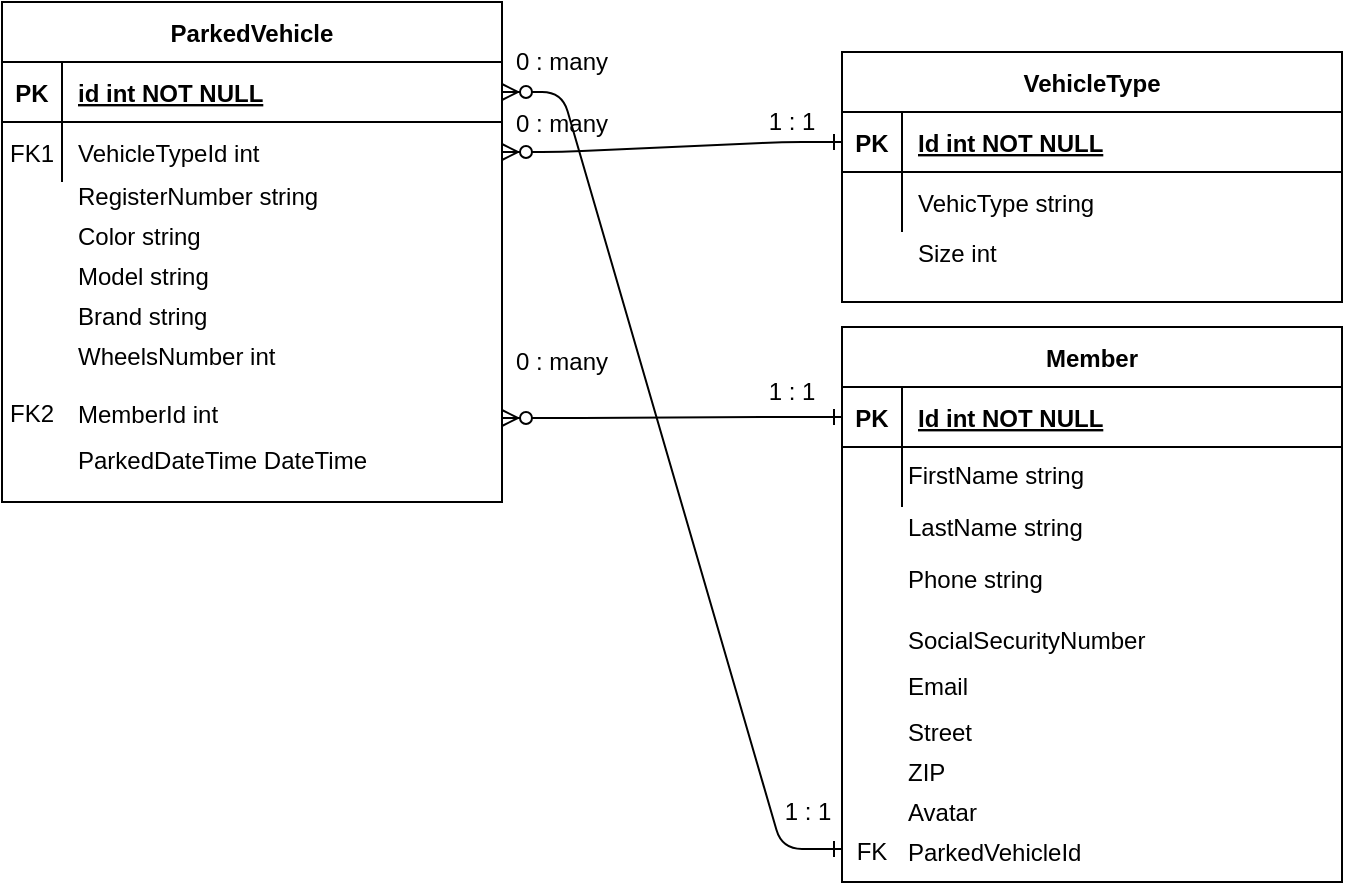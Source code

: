 <mxfile version="13.8.3" type="device"><diagram id="R2lEEEUBdFMjLlhIrx00" name="Page-1"><mxGraphModel dx="1422" dy="744" grid="1" gridSize="10" guides="1" tooltips="1" connect="1" arrows="1" fold="1" page="1" pageScale="1" pageWidth="850" pageHeight="1100" math="0" shadow="0" extFonts="Permanent Marker^https://fonts.googleapis.com/css?family=Permanent+Marker"><root><mxCell id="0"/><mxCell id="1" parent="0"/><mxCell id="C-vyLk0tnHw3VtMMgP7b-1" value="" style="edgeStyle=entityRelationEdgeStyle;endArrow=ERone;startArrow=ERzeroToMany;endFill=0;startFill=1;entryX=0;entryY=0.5;entryDx=0;entryDy=0;" parent="1" edge="1"><mxGeometry width="100" height="100" relative="1" as="geometry"><mxPoint x="310" y="288" as="sourcePoint"/><mxPoint x="480" y="287.5" as="targetPoint"/></mxGeometry></mxCell><mxCell id="C-vyLk0tnHw3VtMMgP7b-23" value="ParkedVehicle" style="shape=table;startSize=30;container=1;collapsible=1;childLayout=tableLayout;fixedRows=1;rowLines=0;fontStyle=1;align=center;resizeLast=1;" parent="1" vertex="1"><mxGeometry x="60" y="80" width="250" height="250" as="geometry"/></mxCell><mxCell id="C-vyLk0tnHw3VtMMgP7b-24" value="" style="shape=partialRectangle;collapsible=0;dropTarget=0;pointerEvents=0;fillColor=none;points=[[0,0.5],[1,0.5]];portConstraint=eastwest;top=0;left=0;right=0;bottom=1;" parent="C-vyLk0tnHw3VtMMgP7b-23" vertex="1"><mxGeometry y="30" width="250" height="30" as="geometry"/></mxCell><mxCell id="C-vyLk0tnHw3VtMMgP7b-25" value="PK" style="shape=partialRectangle;overflow=hidden;connectable=0;fillColor=none;top=0;left=0;bottom=0;right=0;fontStyle=1;" parent="C-vyLk0tnHw3VtMMgP7b-24" vertex="1"><mxGeometry width="30" height="30" as="geometry"/></mxCell><mxCell id="C-vyLk0tnHw3VtMMgP7b-26" value="id int NOT NULL " style="shape=partialRectangle;overflow=hidden;connectable=0;fillColor=none;top=0;left=0;bottom=0;right=0;align=left;spacingLeft=6;fontStyle=5;" parent="C-vyLk0tnHw3VtMMgP7b-24" vertex="1"><mxGeometry x="30" width="220" height="30" as="geometry"/></mxCell><mxCell id="C-vyLk0tnHw3VtMMgP7b-27" value="" style="shape=partialRectangle;collapsible=0;dropTarget=0;pointerEvents=0;fillColor=none;points=[[0,0.5],[1,0.5]];portConstraint=eastwest;top=0;left=0;right=0;bottom=0;" parent="C-vyLk0tnHw3VtMMgP7b-23" vertex="1"><mxGeometry y="60" width="250" height="30" as="geometry"/></mxCell><mxCell id="C-vyLk0tnHw3VtMMgP7b-28" value="" style="shape=partialRectangle;overflow=hidden;connectable=0;fillColor=none;top=0;left=0;bottom=0;right=0;" parent="C-vyLk0tnHw3VtMMgP7b-27" vertex="1"><mxGeometry width="30" height="30" as="geometry"/></mxCell><mxCell id="C-vyLk0tnHw3VtMMgP7b-29" value="VehicleTypeId int" style="shape=partialRectangle;overflow=hidden;connectable=0;fillColor=none;top=0;left=0;bottom=0;right=0;align=left;spacingLeft=6;" parent="C-vyLk0tnHw3VtMMgP7b-27" vertex="1"><mxGeometry x="30" width="220" height="30" as="geometry"/></mxCell><mxCell id="QqNzqw2DzFEVBb72WJGt-21" value="RegisterNumber string" style="shape=partialRectangle;overflow=hidden;connectable=0;fillColor=none;top=0;left=0;bottom=0;right=0;align=left;spacingLeft=6;" parent="1" vertex="1"><mxGeometry x="90" y="160" width="220" height="33" as="geometry"/></mxCell><mxCell id="QqNzqw2DzFEVBb72WJGt-22" value="Color string" style="shape=partialRectangle;overflow=hidden;connectable=0;fillColor=none;top=0;left=0;bottom=0;right=0;align=left;spacingLeft=6;" parent="1" vertex="1"><mxGeometry x="90" y="180" width="220" height="33" as="geometry"/></mxCell><mxCell id="QqNzqw2DzFEVBb72WJGt-23" value="Model string" style="shape=partialRectangle;overflow=hidden;connectable=0;fillColor=none;top=0;left=0;bottom=0;right=0;align=left;spacingLeft=6;" parent="1" vertex="1"><mxGeometry x="90" y="200" width="220" height="33" as="geometry"/></mxCell><mxCell id="QqNzqw2DzFEVBb72WJGt-24" value="Brand string" style="shape=partialRectangle;overflow=hidden;connectable=0;fillColor=none;top=0;left=0;bottom=0;right=0;align=left;spacingLeft=6;" parent="1" vertex="1"><mxGeometry x="90" y="220" width="220" height="33" as="geometry"/></mxCell><mxCell id="QqNzqw2DzFEVBb72WJGt-25" value="WheelsNumber int" style="shape=partialRectangle;overflow=hidden;connectable=0;fillColor=none;top=0;left=0;bottom=0;right=0;align=left;spacingLeft=6;" parent="1" vertex="1"><mxGeometry x="90" y="240" width="220" height="33" as="geometry"/></mxCell><mxCell id="QqNzqw2DzFEVBb72WJGt-26" value="VehicleType" style="shape=table;startSize=30;container=1;collapsible=1;childLayout=tableLayout;fixedRows=1;rowLines=0;fontStyle=1;align=center;resizeLast=1;" parent="1" vertex="1"><mxGeometry x="480" y="105" width="250" height="125" as="geometry"/></mxCell><mxCell id="QqNzqw2DzFEVBb72WJGt-27" value="" style="shape=partialRectangle;collapsible=0;dropTarget=0;pointerEvents=0;fillColor=none;points=[[0,0.5],[1,0.5]];portConstraint=eastwest;top=0;left=0;right=0;bottom=1;" parent="QqNzqw2DzFEVBb72WJGt-26" vertex="1"><mxGeometry y="30" width="250" height="30" as="geometry"/></mxCell><mxCell id="QqNzqw2DzFEVBb72WJGt-28" value="PK" style="shape=partialRectangle;overflow=hidden;connectable=0;fillColor=none;top=0;left=0;bottom=0;right=0;fontStyle=1;" parent="QqNzqw2DzFEVBb72WJGt-27" vertex="1"><mxGeometry width="30" height="30" as="geometry"/></mxCell><mxCell id="QqNzqw2DzFEVBb72WJGt-29" value="Id int NOT NULL " style="shape=partialRectangle;overflow=hidden;connectable=0;fillColor=none;top=0;left=0;bottom=0;right=0;align=left;spacingLeft=6;fontStyle=5;" parent="QqNzqw2DzFEVBb72WJGt-27" vertex="1"><mxGeometry x="30" width="220" height="30" as="geometry"/></mxCell><mxCell id="QqNzqw2DzFEVBb72WJGt-30" value="" style="shape=partialRectangle;collapsible=0;dropTarget=0;pointerEvents=0;fillColor=none;points=[[0,0.5],[1,0.5]];portConstraint=eastwest;top=0;left=0;right=0;bottom=0;" parent="QqNzqw2DzFEVBb72WJGt-26" vertex="1"><mxGeometry y="60" width="250" height="30" as="geometry"/></mxCell><mxCell id="QqNzqw2DzFEVBb72WJGt-31" value="" style="shape=partialRectangle;overflow=hidden;connectable=0;fillColor=none;top=0;left=0;bottom=0;right=0;" parent="QqNzqw2DzFEVBb72WJGt-30" vertex="1"><mxGeometry width="30" height="30" as="geometry"/></mxCell><mxCell id="QqNzqw2DzFEVBb72WJGt-32" value="VehicType string" style="shape=partialRectangle;overflow=hidden;connectable=0;fillColor=none;top=0;left=0;bottom=0;right=0;align=left;spacingLeft=6;" parent="QqNzqw2DzFEVBb72WJGt-30" vertex="1"><mxGeometry x="30" width="220" height="30" as="geometry"/></mxCell><mxCell id="QqNzqw2DzFEVBb72WJGt-36" value="" style="edgeStyle=entityRelationEdgeStyle;endArrow=ERone;startArrow=ERzeroToMany;endFill=0;startFill=1;entryX=0;entryY=0.5;entryDx=0;entryDy=0;exitX=1;exitY=0.5;exitDx=0;exitDy=0;" parent="1" source="C-vyLk0tnHw3VtMMgP7b-27" target="QqNzqw2DzFEVBb72WJGt-27" edge="1"><mxGeometry width="100" height="100" relative="1" as="geometry"><mxPoint x="310" y="150" as="sourcePoint"/><mxPoint x="490" y="150" as="targetPoint"/></mxGeometry></mxCell><mxCell id="QqNzqw2DzFEVBb72WJGt-37" value="FK2" style="shape=partialRectangle;overflow=hidden;connectable=0;fillColor=none;top=0;left=0;bottom=0;right=0;fontStyle=0;" parent="1" vertex="1"><mxGeometry x="60" y="270" width="30" height="30" as="geometry"/></mxCell><mxCell id="QqNzqw2DzFEVBb72WJGt-38" value="MemberId int" style="shape=partialRectangle;overflow=hidden;connectable=0;fillColor=none;top=0;left=0;bottom=0;right=0;align=left;spacingLeft=6;" parent="1" vertex="1"><mxGeometry x="90" y="269" width="220" height="33" as="geometry"/></mxCell><mxCell id="QqNzqw2DzFEVBb72WJGt-39" value="FK1" style="shape=partialRectangle;overflow=hidden;connectable=0;fillColor=none;top=0;left=0;bottom=0;right=0;fontStyle=0;" parent="1" vertex="1"><mxGeometry x="60" y="140" width="30" height="30" as="geometry"/></mxCell><mxCell id="QqNzqw2DzFEVBb72WJGt-50" value="0 : many" style="text;html=1;strokeColor=none;fillColor=none;align=center;verticalAlign=middle;whiteSpace=wrap;rounded=0;" parent="1" vertex="1"><mxGeometry x="310" y="250" width="60" height="20" as="geometry"/></mxCell><mxCell id="QqNzqw2DzFEVBb72WJGt-51" value="1 : 1" style="text;html=1;strokeColor=none;fillColor=none;align=center;verticalAlign=middle;whiteSpace=wrap;rounded=0;" parent="1" vertex="1"><mxGeometry x="425" y="130" width="60" height="20" as="geometry"/></mxCell><mxCell id="QqNzqw2DzFEVBb72WJGt-52" value="1 : 1" style="text;html=1;strokeColor=none;fillColor=none;align=center;verticalAlign=middle;whiteSpace=wrap;rounded=0;" parent="1" vertex="1"><mxGeometry x="425" y="265" width="60" height="20" as="geometry"/></mxCell><mxCell id="QqNzqw2DzFEVBb72WJGt-53" value="0 : many" style="text;html=1;strokeColor=none;fillColor=none;align=center;verticalAlign=middle;whiteSpace=wrap;rounded=0;" parent="1" vertex="1"><mxGeometry x="310" y="131" width="60" height="20" as="geometry"/></mxCell><mxCell id="QqNzqw2DzFEVBb72WJGt-54" value="ParkedDateTime DateTime " style="shape=partialRectangle;overflow=hidden;connectable=0;fillColor=none;top=0;left=0;bottom=0;right=0;align=left;spacingLeft=6;" parent="1" vertex="1"><mxGeometry x="90" y="292" width="220" height="33" as="geometry"/></mxCell><mxCell id="LoRq3zJxrGA6JPp-TzU2-1" value="Size int" style="shape=partialRectangle;overflow=hidden;connectable=0;fillColor=none;top=0;left=0;bottom=0;right=0;align=left;spacingLeft=6;" vertex="1" parent="1"><mxGeometry x="510" y="190" width="220" height="30" as="geometry"/></mxCell><mxCell id="C-vyLk0tnHw3VtMMgP7b-2" value="Member" style="shape=table;startSize=30;container=1;collapsible=1;childLayout=tableLayout;fixedRows=1;rowLines=0;fontStyle=1;align=center;resizeLast=1;" parent="1" vertex="1"><mxGeometry x="480" y="242.5" width="250" height="277.5" as="geometry"/></mxCell><mxCell id="C-vyLk0tnHw3VtMMgP7b-3" value="" style="shape=partialRectangle;collapsible=0;dropTarget=0;pointerEvents=0;fillColor=none;points=[[0,0.5],[1,0.5]];portConstraint=eastwest;top=0;left=0;right=0;bottom=1;" parent="C-vyLk0tnHw3VtMMgP7b-2" vertex="1"><mxGeometry y="30" width="250" height="30" as="geometry"/></mxCell><mxCell id="C-vyLk0tnHw3VtMMgP7b-4" value="PK" style="shape=partialRectangle;overflow=hidden;connectable=0;fillColor=none;top=0;left=0;bottom=0;right=0;fontStyle=1;" parent="C-vyLk0tnHw3VtMMgP7b-3" vertex="1"><mxGeometry width="30" height="30" as="geometry"/></mxCell><mxCell id="C-vyLk0tnHw3VtMMgP7b-5" value="Id int NOT NULL " style="shape=partialRectangle;overflow=hidden;connectable=0;fillColor=none;top=0;left=0;bottom=0;right=0;align=left;spacingLeft=6;fontStyle=5;" parent="C-vyLk0tnHw3VtMMgP7b-3" vertex="1"><mxGeometry x="30" width="220" height="30" as="geometry"/></mxCell><mxCell id="C-vyLk0tnHw3VtMMgP7b-6" value="" style="shape=partialRectangle;collapsible=0;dropTarget=0;pointerEvents=0;fillColor=none;points=[[0,0.5],[1,0.5]];portConstraint=eastwest;top=0;left=0;right=0;bottom=0;" parent="C-vyLk0tnHw3VtMMgP7b-2" vertex="1"><mxGeometry y="60" width="250" height="30" as="geometry"/></mxCell><mxCell id="C-vyLk0tnHw3VtMMgP7b-7" value="" style="shape=partialRectangle;overflow=hidden;connectable=0;fillColor=none;top=0;left=0;bottom=0;right=0;" parent="C-vyLk0tnHw3VtMMgP7b-6" vertex="1"><mxGeometry width="30" height="30" as="geometry"/></mxCell><mxCell id="C-vyLk0tnHw3VtMMgP7b-8" value="" style="shape=partialRectangle;overflow=hidden;connectable=0;fillColor=none;top=0;left=0;bottom=0;right=0;align=left;spacingLeft=6;" parent="C-vyLk0tnHw3VtMMgP7b-6" vertex="1"><mxGeometry x="30" width="220" height="30" as="geometry"/></mxCell><mxCell id="QqNzqw2DzFEVBb72WJGt-41" value="FirstName string" style="shape=partialRectangle;overflow=hidden;connectable=0;fillColor=none;top=0;left=0;bottom=0;right=0;align=left;spacingLeft=6;" parent="1" vertex="1"><mxGeometry x="505" y="301.114" width="220" height="30.058" as="geometry"/></mxCell><mxCell id="QqNzqw2DzFEVBb72WJGt-42" value="LastName string" style="shape=partialRectangle;overflow=hidden;connectable=0;fillColor=none;top=0;left=0;bottom=0;right=0;align=left;spacingLeft=6;" parent="1" vertex="1"><mxGeometry x="505" y="327.164" width="220" height="30.058" as="geometry"/></mxCell><mxCell id="QqNzqw2DzFEVBb72WJGt-44" value="Phone string" style="shape=partialRectangle;overflow=hidden;connectable=0;fillColor=none;top=0;left=0;bottom=0;right=0;align=left;spacingLeft=6;" parent="1" vertex="1"><mxGeometry x="505" y="353.215" width="220" height="30.058" as="geometry"/></mxCell><mxCell id="QqNzqw2DzFEVBb72WJGt-45" value="SocialSecurityNumber" style="shape=partialRectangle;overflow=hidden;connectable=0;fillColor=none;top=0;left=0;bottom=0;right=0;align=left;spacingLeft=6;" parent="1" vertex="1"><mxGeometry x="505" y="383.273" width="220" height="30.058" as="geometry"/></mxCell><mxCell id="QqNzqw2DzFEVBb72WJGt-46" value="Email" style="shape=partialRectangle;overflow=hidden;connectable=0;fillColor=none;top=0;left=0;bottom=0;right=0;align=left;spacingLeft=6;" parent="1" vertex="1"><mxGeometry x="505" y="406.318" width="220" height="30.058" as="geometry"/></mxCell><mxCell id="QqNzqw2DzFEVBb72WJGt-47" value="Street" style="shape=partialRectangle;overflow=hidden;connectable=0;fillColor=none;top=0;left=0;bottom=0;right=0;align=left;spacingLeft=6;" parent="1" vertex="1"><mxGeometry x="505" y="429.363" width="220" height="30.058" as="geometry"/></mxCell><mxCell id="QqNzqw2DzFEVBb72WJGt-48" value="ZIP" style="shape=partialRectangle;overflow=hidden;connectable=0;fillColor=none;top=0;left=0;bottom=0;right=0;align=left;spacingLeft=6;" parent="1" vertex="1"><mxGeometry x="505" y="449.402" width="220" height="30.058" as="geometry"/></mxCell><mxCell id="QqNzqw2DzFEVBb72WJGt-49" value="Avatar" style="shape=partialRectangle;overflow=hidden;connectable=0;fillColor=none;top=0;left=0;bottom=0;right=0;align=left;spacingLeft=6;" parent="1" vertex="1"><mxGeometry x="505" y="469.441" width="220" height="30.058" as="geometry"/></mxCell><mxCell id="LoRq3zJxrGA6JPp-TzU2-3" value="ParkedVehicleId" style="shape=partialRectangle;overflow=hidden;connectable=0;fillColor=none;top=0;left=0;bottom=0;right=0;align=left;spacingLeft=6;" vertex="1" parent="1"><mxGeometry x="505" y="489.441" width="220" height="30.058" as="geometry"/></mxCell><mxCell id="LoRq3zJxrGA6JPp-TzU2-5" value="FK" style="shape=partialRectangle;overflow=hidden;connectable=0;fillColor=none;top=0;left=0;bottom=0;right=0;fontStyle=0;" vertex="1" parent="1"><mxGeometry x="480" y="489" width="30" height="30" as="geometry"/></mxCell><mxCell id="LoRq3zJxrGA6JPp-TzU2-6" value="" style="edgeStyle=entityRelationEdgeStyle;endArrow=ERone;startArrow=ERzeroToMany;endFill=0;startFill=1;entryX=0;entryY=0.5;entryDx=0;entryDy=0;exitX=1;exitY=0.5;exitDx=0;exitDy=0;" edge="1" parent="1" source="C-vyLk0tnHw3VtMMgP7b-24"><mxGeometry width="100" height="100" relative="1" as="geometry"><mxPoint x="310" y="504" as="sourcePoint"/><mxPoint x="480" y="503.5" as="targetPoint"/></mxGeometry></mxCell><mxCell id="LoRq3zJxrGA6JPp-TzU2-7" value="0 : many" style="text;html=1;strokeColor=none;fillColor=none;align=center;verticalAlign=middle;whiteSpace=wrap;rounded=0;" vertex="1" parent="1"><mxGeometry x="310" y="100" width="60" height="20" as="geometry"/></mxCell><mxCell id="LoRq3zJxrGA6JPp-TzU2-8" value="1 : 1" style="text;html=1;strokeColor=none;fillColor=none;align=center;verticalAlign=middle;whiteSpace=wrap;rounded=0;" vertex="1" parent="1"><mxGeometry x="433" y="475" width="60" height="20" as="geometry"/></mxCell></root></mxGraphModel></diagram></mxfile>